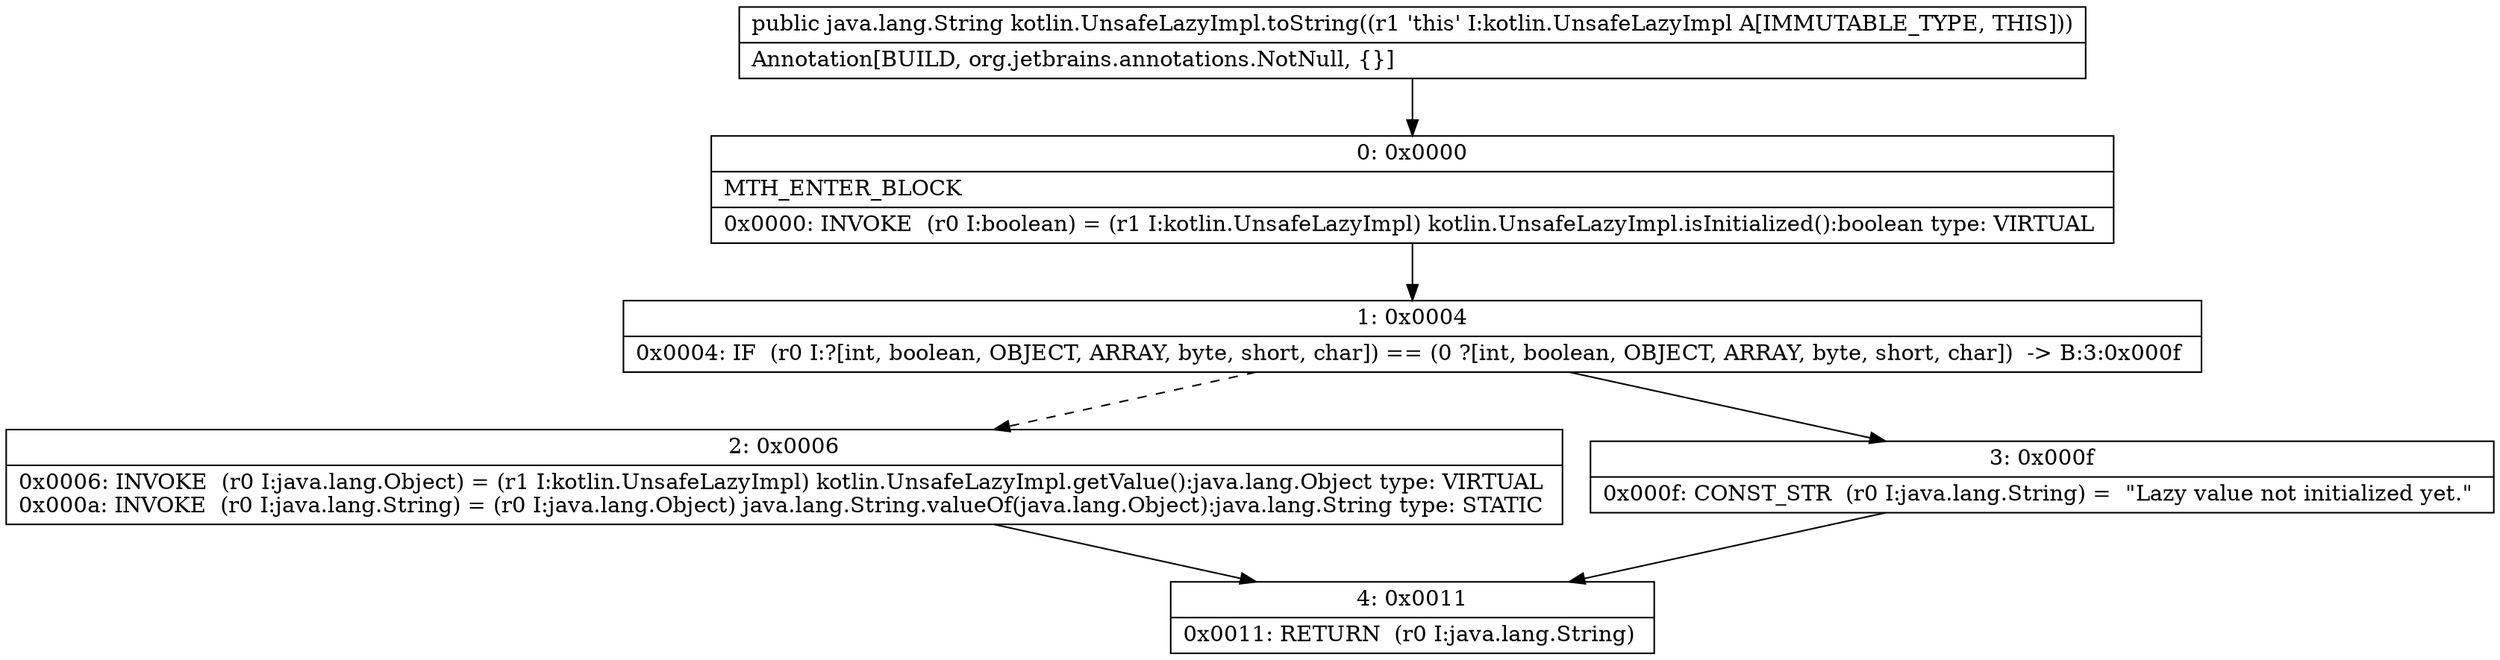 digraph "CFG forkotlin.UnsafeLazyImpl.toString()Ljava\/lang\/String;" {
Node_0 [shape=record,label="{0\:\ 0x0000|MTH_ENTER_BLOCK\l|0x0000: INVOKE  (r0 I:boolean) = (r1 I:kotlin.UnsafeLazyImpl) kotlin.UnsafeLazyImpl.isInitialized():boolean type: VIRTUAL \l}"];
Node_1 [shape=record,label="{1\:\ 0x0004|0x0004: IF  (r0 I:?[int, boolean, OBJECT, ARRAY, byte, short, char]) == (0 ?[int, boolean, OBJECT, ARRAY, byte, short, char])  \-\> B:3:0x000f \l}"];
Node_2 [shape=record,label="{2\:\ 0x0006|0x0006: INVOKE  (r0 I:java.lang.Object) = (r1 I:kotlin.UnsafeLazyImpl) kotlin.UnsafeLazyImpl.getValue():java.lang.Object type: VIRTUAL \l0x000a: INVOKE  (r0 I:java.lang.String) = (r0 I:java.lang.Object) java.lang.String.valueOf(java.lang.Object):java.lang.String type: STATIC \l}"];
Node_3 [shape=record,label="{3\:\ 0x000f|0x000f: CONST_STR  (r0 I:java.lang.String) =  \"Lazy value not initialized yet.\" \l}"];
Node_4 [shape=record,label="{4\:\ 0x0011|0x0011: RETURN  (r0 I:java.lang.String) \l}"];
MethodNode[shape=record,label="{public java.lang.String kotlin.UnsafeLazyImpl.toString((r1 'this' I:kotlin.UnsafeLazyImpl A[IMMUTABLE_TYPE, THIS]))  | Annotation[BUILD, org.jetbrains.annotations.NotNull, \{\}]\l}"];
MethodNode -> Node_0;
Node_0 -> Node_1;
Node_1 -> Node_2[style=dashed];
Node_1 -> Node_3;
Node_2 -> Node_4;
Node_3 -> Node_4;
}

